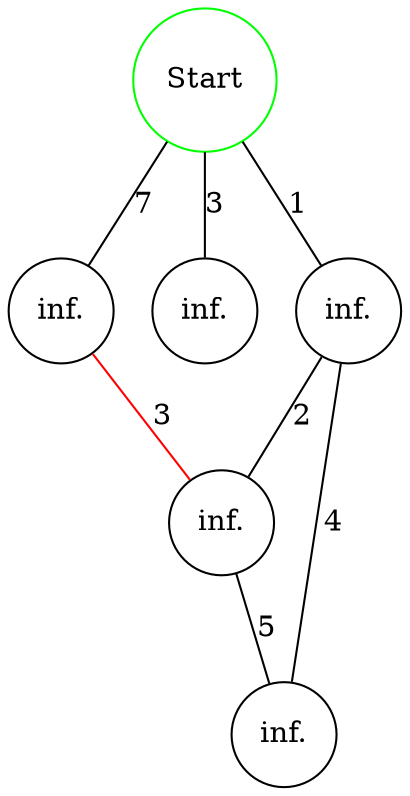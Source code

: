 graph G {
    node[shape=circle, width=0.5]
    A [pos="1,2!", label="Start", color = "green"]
    B [pos="5,2!", label="inf."]
    C [pos="0,0!", label="inf."]
    D [pos="3,0!", label="inf."]
    E [pos="7,0!", label="inf."]
    F [pos="2,-2!", label="inf."]
    
    A -- B [label="7"]
    A -- C [label="3"]
    A -- D [label="1"]
    
    B -- E [label="3", color = "red"]
    
    D -- E [label="2"]
    D -- F [label="4"]
    
    E -- F [label="5"]
}
